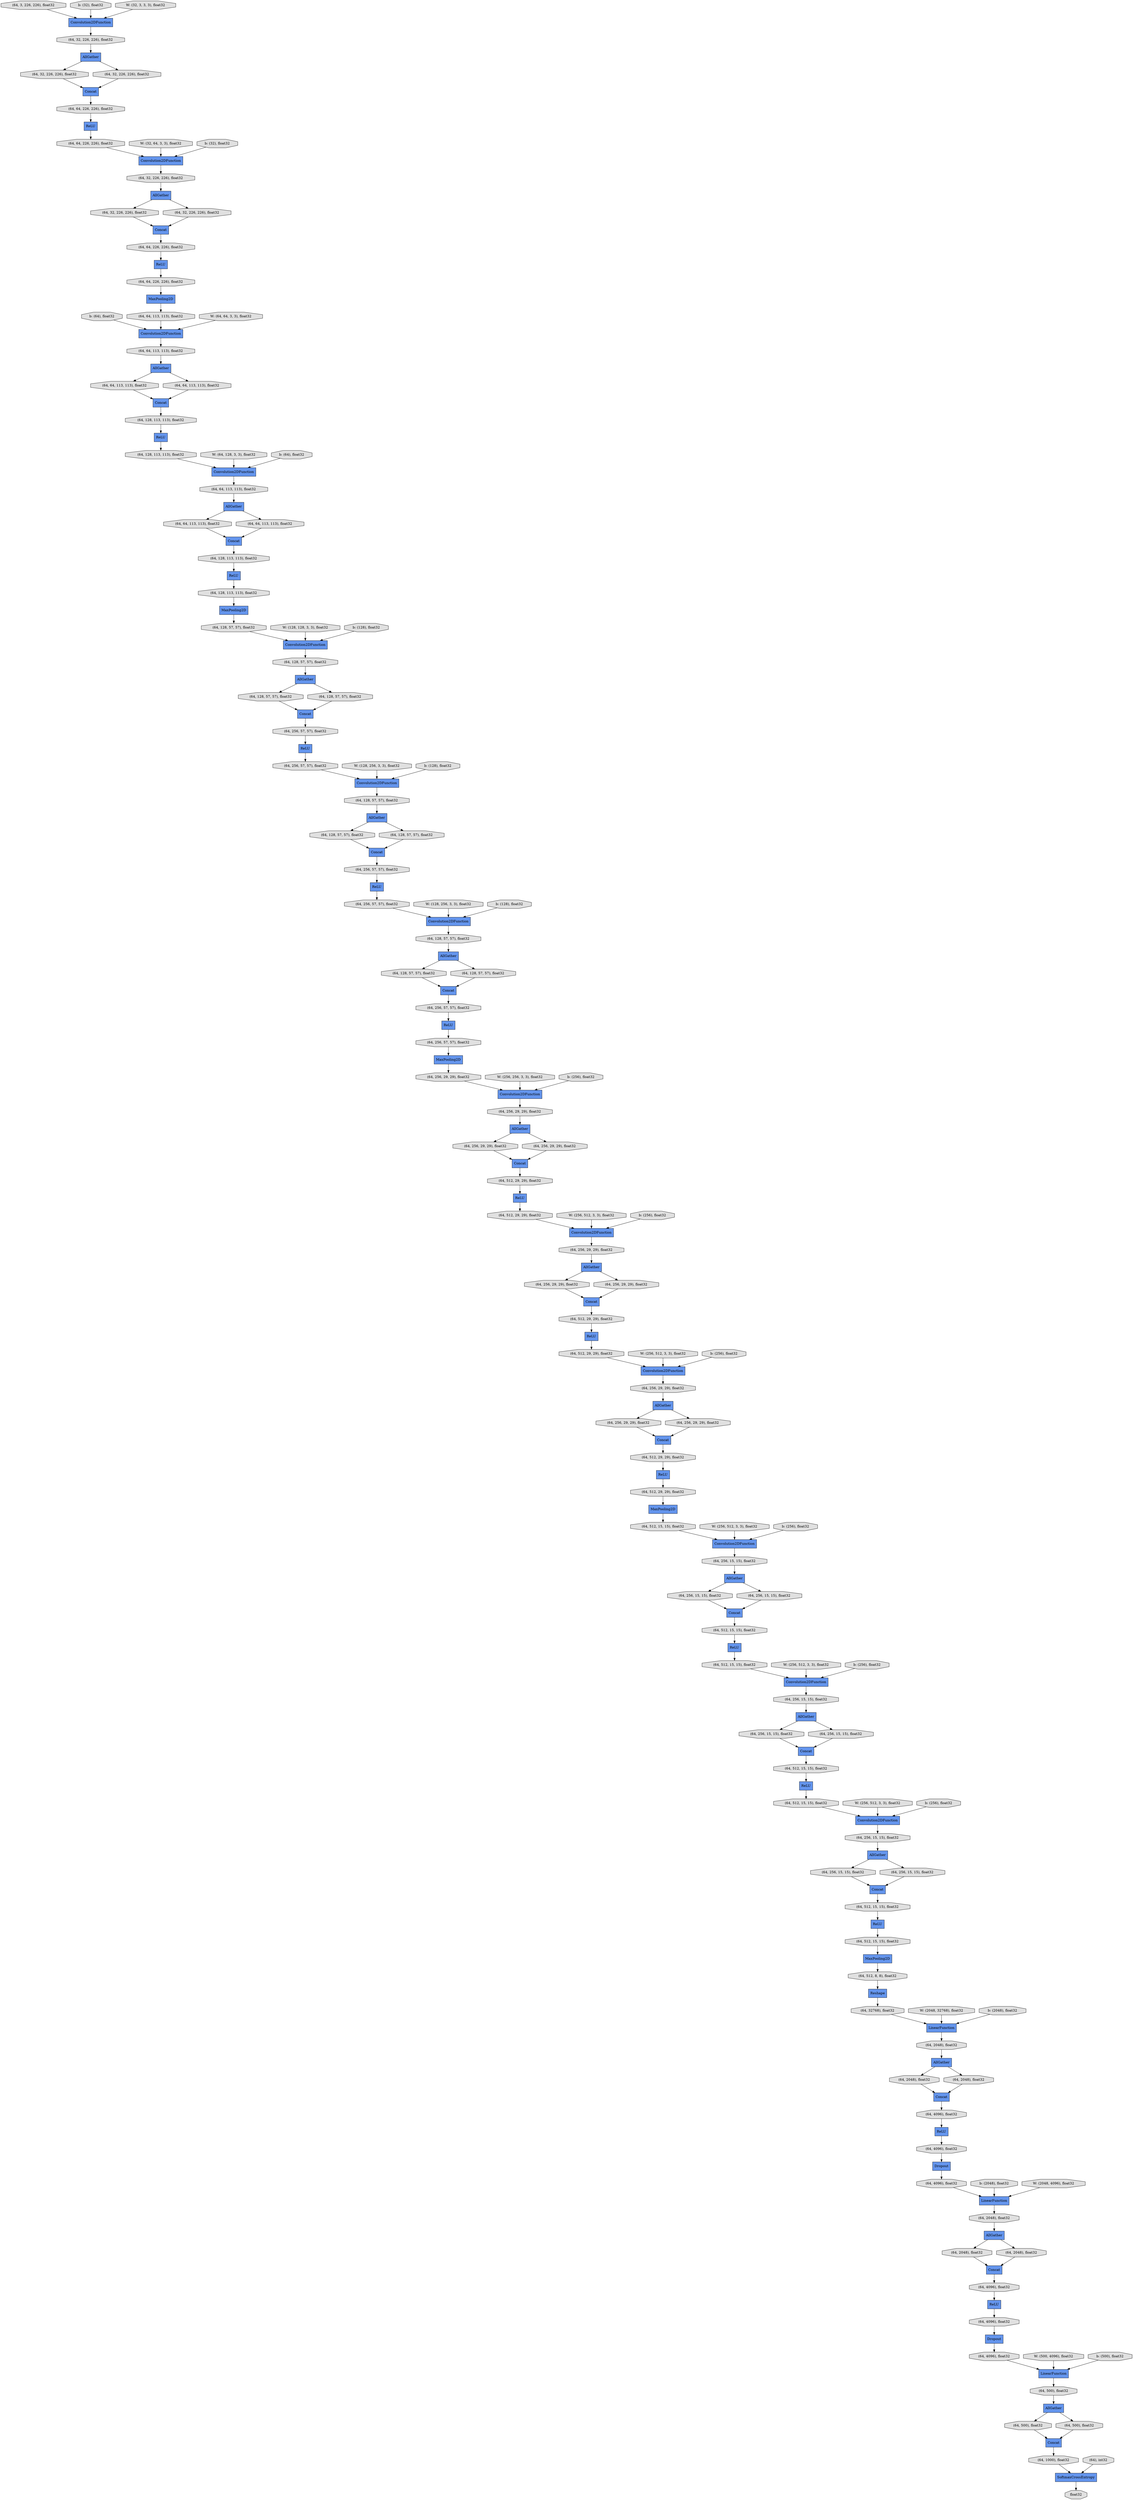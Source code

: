 digraph graphname{rankdir=TB;47359708872784 [label="b: (64), float32",shape="octagon",fillcolor="#E0E0E0",style="filled"];47359708873104 [label="W: (64, 128, 3, 3), float32",shape="octagon",fillcolor="#E0E0E0",style="filled"];47361639473616 [label="MaxPooling2D",shape="record",fillcolor="#6495ED",style="filled"];47361639473808 [label="Convolution2DFunction",shape="record",fillcolor="#6495ED",style="filled"];47359708873424 [label="b: (64), float32",shape="octagon",fillcolor="#E0E0E0",style="filled"];47361639474064 [label="AllGather",shape="record",fillcolor="#6495ED",style="filled"];47359708873744 [label="W: (128, 128, 3, 3), float32",shape="octagon",fillcolor="#E0E0E0",style="filled"];47359708874064 [label="b: (128), float32",shape="octagon",fillcolor="#E0E0E0",style="filled"];47359708874384 [label="W: (128, 256, 3, 3), float32",shape="octagon",fillcolor="#E0E0E0",style="filled"];47361590953872 [label="MaxPooling2D",shape="record",fillcolor="#6495ED",style="filled"];47359708874704 [label="b: (128), float32",shape="octagon",fillcolor="#E0E0E0",style="filled"];47361590954000 [label="(64, 128, 57, 57), float32",shape="octagon",fillcolor="#E0E0E0",style="filled"];47361640185808 [label="(64, 4096), float32",shape="octagon",fillcolor="#E0E0E0",style="filled"];47359708875024 [label="W: (128, 256, 3, 3), float32",shape="octagon",fillcolor="#E0E0E0",style="filled"];47361590954320 [label="Convolution2DFunction",shape="record",fillcolor="#6495ED",style="filled"];47361639475536 [label="(64, 3, 226, 226), float32",shape="octagon",fillcolor="#E0E0E0",style="filled"];47361639475600 [label="(64, 32, 226, 226), float32",shape="octagon",fillcolor="#E0E0E0",style="filled"];47361639475664 [label="AllGather",shape="record",fillcolor="#6495ED",style="filled"];47361590954512 [label="(64, 128, 57, 57), float32",shape="octagon",fillcolor="#E0E0E0",style="filled"];47359708875344 [label="b: (128), float32",shape="octagon",fillcolor="#E0E0E0",style="filled"];47361590954576 [label="(64, 128, 57, 57), float32",shape="octagon",fillcolor="#E0E0E0",style="filled"];47361639475920 [label="Convolution2DFunction",shape="record",fillcolor="#6495ED",style="filled"];47359708875664 [label="W: (256, 256, 3, 3), float32",shape="octagon",fillcolor="#E0E0E0",style="filled"];47361590954960 [label="(64, 256, 57, 57), float32",shape="octagon",fillcolor="#E0E0E0",style="filled"];47361590955024 [label="AllGather",shape="record",fillcolor="#6495ED",style="filled"];47361590955088 [label="ReLU",shape="record",fillcolor="#6495ED",style="filled"];47361590955152 [label="(64, 256, 57, 57), float32",shape="octagon",fillcolor="#E0E0E0",style="filled"];47359708876048 [label="b: (256), float32",shape="octagon",fillcolor="#E0E0E0",style="filled"];47361590955536 [label="Concat",shape="record",fillcolor="#6495ED",style="filled"];47359708876368 [label="W: (256, 512, 3, 3), float32",shape="octagon",fillcolor="#E0E0E0",style="filled"];47361590955600 [label="(64, 256, 57, 57), float32",shape="octagon",fillcolor="#E0E0E0",style="filled"];47361590955664 [label="(64, 256, 57, 57), float32",shape="octagon",fillcolor="#E0E0E0",style="filled"];47361590955856 [label="Convolution2DFunction",shape="record",fillcolor="#6495ED",style="filled"];47359708876752 [label="b: (256), float32",shape="octagon",fillcolor="#E0E0E0",style="filled"];47361590955984 [label="(64, 128, 57, 57), float32",shape="octagon",fillcolor="#E0E0E0",style="filled"];47361640181840 [label="(64, 256, 15, 15), float32",shape="octagon",fillcolor="#E0E0E0",style="filled"];47361640157264 [label="(64, 128, 57, 57), float32",shape="octagon",fillcolor="#E0E0E0",style="filled"];47361591013456 [label="Concat",shape="record",fillcolor="#6495ED",style="filled"];47361640214672 [label="(64, 4096), float32",shape="octagon",fillcolor="#E0E0E0",style="filled"];47359731142800 [label="b: (2048), float32",shape="octagon",fillcolor="#E0E0E0",style="filled"];47361640157328 [label="AllGather",shape="record",fillcolor="#6495ED",style="filled"];47361591038096 [label="Concat",shape="record",fillcolor="#6495ED",style="filled"];47361640214736 [label="(64, 4096), float32",shape="octagon",fillcolor="#E0E0E0",style="filled"];47361640181968 [label="AllGather",shape="record",fillcolor="#6495ED",style="filled"];47361590989008 [label="(64, 128, 113, 113), float32",shape="octagon",fillcolor="#E0E0E0",style="filled"];47361591013520 [label="AllGather",shape="record",fillcolor="#6495ED",style="filled"];47361640182032 [label="MaxPooling2D",shape="record",fillcolor="#6495ED",style="filled"];47361640157456 [label="(64, 128, 57, 57), float32",shape="octagon",fillcolor="#E0E0E0",style="filled"];47361591038224 [label="(64, 128, 57, 57), float32",shape="octagon",fillcolor="#E0E0E0",style="filled"];47361591013648 [label="(64, 64, 113, 113), float32",shape="octagon",fillcolor="#E0E0E0",style="filled"];47361640182096 [label="(64, 256, 15, 15), float32",shape="octagon",fillcolor="#E0E0E0",style="filled"];47359708926288 [label="W: (256, 512, 3, 3), float32",shape="octagon",fillcolor="#E0E0E0",style="filled"];47361590989200 [label="(64, 64, 113, 113), float32",shape="octagon",fillcolor="#E0E0E0",style="filled"];47359731143120 [label="W: (500, 4096), float32",shape="octagon",fillcolor="#E0E0E0",style="filled"];47361640214992 [label="(64, 2048), float32",shape="octagon",fillcolor="#E0E0E0",style="filled"];47361640157648 [label="(64, 256, 29, 29), float32",shape="octagon",fillcolor="#E0E0E0",style="filled"];47361640157712 [label="(64, 128, 57, 57), float32",shape="octagon",fillcolor="#E0E0E0",style="filled"];47361591038480 [label="Convolution2DFunction",shape="record",fillcolor="#6495ED",style="filled"];47361591013968 [label="(64, 32, 226, 226), float32",shape="octagon",fillcolor="#E0E0E0",style="filled"];47361640182416 [label="(64, 512, 15, 15), float32",shape="octagon",fillcolor="#E0E0E0",style="filled"];47361640157840 [label="(64, 256, 29, 29), float32",shape="octagon",fillcolor="#E0E0E0",style="filled"];47361591038608 [label="(64, 128, 57, 57), float32",shape="octagon",fillcolor="#E0E0E0",style="filled"];47361591014032 [label="(64, 64, 113, 113), float32",shape="octagon",fillcolor="#E0E0E0",style="filled"];47359708926672 [label="b: (256), float32",shape="octagon",fillcolor="#E0E0E0",style="filled"];47361591038672 [label="AllGather",shape="record",fillcolor="#6495ED",style="filled"];47361590992784 [label="(64, 128, 113, 113), float32",shape="octagon",fillcolor="#E0E0E0",style="filled"];47359731143504 [label="b: (500), float32",shape="octagon",fillcolor="#E0E0E0",style="filled"];47361640182608 [label="(64, 512, 15, 15), float32",shape="octagon",fillcolor="#E0E0E0",style="filled"];47361640158096 [label="(64, 256, 57, 57), float32",shape="octagon",fillcolor="#E0E0E0",style="filled"];47361591038864 [label="ReLU",shape="record",fillcolor="#6495ED",style="filled"];47361591014288 [label="(64, 64, 226, 226), float32",shape="octagon",fillcolor="#E0E0E0",style="filled"];47361640215504 [label="(64, 2048), float32",shape="octagon",fillcolor="#E0E0E0",style="filled"];47361640158160 [label="(64, 256, 57, 57), float32",shape="octagon",fillcolor="#E0E0E0",style="filled"];47361640182800 [label="(64, 256, 15, 15), float32",shape="octagon",fillcolor="#E0E0E0",style="filled"];47359708926992 [label="W: (256, 512, 3, 3), float32",shape="octagon",fillcolor="#E0E0E0",style="filled"];47361640158224 [label="ReLU",shape="record",fillcolor="#6495ED",style="filled"];47361590989840 [label="ReLU",shape="record",fillcolor="#6495ED",style="filled"];47361640215632 [label="AllGather",shape="record",fillcolor="#6495ED",style="filled"];47361640182864 [label="ReLU",shape="record",fillcolor="#6495ED",style="filled"];47361640158288 [label="Concat",shape="record",fillcolor="#6495ED",style="filled"];47361590989904 [label="Concat",shape="record",fillcolor="#6495ED",style="filled"];47361640215696 [label="(64, 2048), float32",shape="octagon",fillcolor="#E0E0E0",style="filled"];47361591039056 [label="(64, 128, 113, 113), float32",shape="octagon",fillcolor="#E0E0E0",style="filled"];47361590989968 [label="(64, 64, 113, 113), float32",shape="octagon",fillcolor="#E0E0E0",style="filled"];47361591014544 [label="(64, 64, 113, 113), float32",shape="octagon",fillcolor="#E0E0E0",style="filled"];47361640215760 [label="LinearFunction",shape="record",fillcolor="#6495ED",style="filled"];47361640182992 [label="(64, 256, 15, 15), float32",shape="octagon",fillcolor="#E0E0E0",style="filled"];47361640158416 [label="(64, 256, 29, 29), float32",shape="octagon",fillcolor="#E0E0E0",style="filled"];47361591014608 [label="(64, 64, 226, 226), float32",shape="octagon",fillcolor="#E0E0E0",style="filled"];47361640215824 [label="(64, 4096), float32",shape="octagon",fillcolor="#E0E0E0",style="filled"];47361640183056 [label="(64, 512, 15, 15), float32",shape="octagon",fillcolor="#E0E0E0",style="filled"];47361591039248 [label="(64, 128, 57, 57), float32",shape="octagon",fillcolor="#E0E0E0",style="filled"];47361640183120 [label="Convolution2DFunction",shape="record",fillcolor="#6495ED",style="filled"];47359708927376 [label="b: (256), float32",shape="octagon",fillcolor="#E0E0E0",style="filled"];47361640158608 [label="(64, 512, 29, 29), float32",shape="octagon",fillcolor="#E0E0E0",style="filled"];47361640183248 [label="(64, 256, 15, 15), float32",shape="octagon",fillcolor="#E0E0E0",style="filled"];47361640158672 [label="(64, 256, 29, 29), float32",shape="octagon",fillcolor="#E0E0E0",style="filled"];47361591014864 [label="ReLU",shape="record",fillcolor="#6495ED",style="filled"];47361591017360 [label="Concat",shape="record",fillcolor="#6495ED",style="filled"];47361640216080 [label="(64, 4096), float32",shape="octagon",fillcolor="#E0E0E0",style="filled"];47361640158736 [label="MaxPooling2D",shape="record",fillcolor="#6495ED",style="filled"];47358216820176 [label="ReLU",shape="record",fillcolor="#6495ED",style="filled"];47361640216144 [label="(64, 4096), float32",shape="octagon",fillcolor="#E0E0E0",style="filled"];47361640216208 [label="(64, 500), float32",shape="octagon",fillcolor="#E0E0E0",style="filled"];47361640183440 [label="(64, 256, 15, 15), float32",shape="octagon",fillcolor="#E0E0E0",style="filled"];47361640216272 [label="Concat",shape="record",fillcolor="#6495ED",style="filled"];47361590916816 [label="SoftmaxCrossEntropy",shape="record",fillcolor="#6495ED",style="filled"];47361640183504 [label="ReLU",shape="record",fillcolor="#6495ED",style="filled"];47359708927696 [label="W: (256, 512, 3, 3), float32",shape="octagon",fillcolor="#E0E0E0",style="filled"];47361640158992 [label="AllGather",shape="record",fillcolor="#6495ED",style="filled"];47361640158928 [label="AllGather",shape="record",fillcolor="#6495ED",style="filled"];47361640216400 [label="(64), int32",shape="octagon",fillcolor="#E0E0E0",style="filled"];47361640183632 [label="(64, 256, 15, 15), float32",shape="octagon",fillcolor="#E0E0E0",style="filled"];47361640159056 [label="Convolution2DFunction",shape="record",fillcolor="#6495ED",style="filled"];47361640216464 [label="(64, 500), float32",shape="octagon",fillcolor="#E0E0E0",style="filled"];47361640183696 [label="(64, 512, 15, 15), float32",shape="octagon",fillcolor="#E0E0E0",style="filled"];47361640183760 [label="(64, 512, 15, 15), float32",shape="octagon",fillcolor="#E0E0E0",style="filled"];47361640159184 [label="(64, 512, 29, 29), float32",shape="octagon",fillcolor="#E0E0E0",style="filled"];47361591015376 [label="Concat",shape="record",fillcolor="#6495ED",style="filled"];47361640183824 [label="Concat",shape="record",fillcolor="#6495ED",style="filled"];47361640159248 [label="Concat",shape="record",fillcolor="#6495ED",style="filled"];47359708928080 [label="b: (256), float32",shape="octagon",fillcolor="#E0E0E0",style="filled"];47361591015504 [label="(64, 64, 226, 226), float32",shape="octagon",fillcolor="#E0E0E0",style="filled"];47361640216720 [label="(64, 500), float32",shape="octagon",fillcolor="#E0E0E0",style="filled"];47361640159376 [label="(64, 256, 29, 29), float32",shape="octagon",fillcolor="#E0E0E0",style="filled"];47359652010128 [label="Concat",shape="record",fillcolor="#6495ED",style="filled"];47361591015568 [label="(64, 32, 226, 226), float32",shape="octagon",fillcolor="#E0E0E0",style="filled"];47361640184016 [label="(64, 256, 15, 15), float32",shape="octagon",fillcolor="#E0E0E0",style="filled"];47361640159440 [label="ReLU",shape="record",fillcolor="#6495ED",style="filled"];47361590991056 [label="(64, 128, 113, 113), float32",shape="octagon",fillcolor="#E0E0E0",style="filled"];47359657990416 [label="b: (32), float32",shape="octagon",fillcolor="#E0E0E0",style="filled"];47361640184144 [label="(64, 512, 8, 8), float32",shape="octagon",fillcolor="#E0E0E0",style="filled"];47361640159568 [label="(64, 256, 29, 29), float32",shape="octagon",fillcolor="#E0E0E0",style="filled"];47361640184208 [label="LinearFunction",shape="record",fillcolor="#6495ED",style="filled"];47359708928400 [label="W: (256, 512, 3, 3), float32",shape="octagon",fillcolor="#E0E0E0",style="filled"];47361640159632 [label="(64, 512, 29, 29), float32",shape="octagon",fillcolor="#E0E0E0",style="filled"];47361640184272 [label="Reshape",shape="record",fillcolor="#6495ED",style="filled"];47361640159696 [label="Convolution2DFunction",shape="record",fillcolor="#6495ED",style="filled"];47361591015888 [label="AllGather",shape="record",fillcolor="#6495ED",style="filled"];47361640184336 [label="Dropout",shape="record",fillcolor="#6495ED",style="filled"];47361590991376 [label="AllGather",shape="record",fillcolor="#6495ED",style="filled"];47359657990672 [label="W: (32, 3, 3, 3), float32",shape="octagon",fillcolor="#E0E0E0",style="filled"];47361640184400 [label="Concat",shape="record",fillcolor="#6495ED",style="filled"];47361640159824 [label="(64, 256, 29, 29), float32",shape="octagon",fillcolor="#E0E0E0",style="filled"];47361640184464 [label="(64, 512, 15, 15), float32",shape="octagon",fillcolor="#E0E0E0",style="filled"];47361590991504 [label="ReLU",shape="record",fillcolor="#6495ED",style="filled"];47361640184528 [label="Concat",shape="record",fillcolor="#6495ED",style="filled"];47361640217360 [label="(64, 1000), float32",shape="octagon",fillcolor="#E0E0E0",style="filled"];47359708928784 [label="b: (256), float32",shape="octagon",fillcolor="#E0E0E0",style="filled"];47361640160016 [label="(64, 256, 29, 29), float32",shape="octagon",fillcolor="#E0E0E0",style="filled"];47361640184656 [label="AllGather",shape="record",fillcolor="#6495ED",style="filled"];47361640160080 [label="ReLU",shape="record",fillcolor="#6495ED",style="filled"];47361640160144 [label="AllGather",shape="record",fillcolor="#6495ED",style="filled"];47361640184784 [label="(64, 32768), float32",shape="octagon",fillcolor="#E0E0E0",style="filled"];47361640160208 [label="(64, 256, 29, 29), float32",shape="octagon",fillcolor="#E0E0E0",style="filled"];47361640184848 [label="ReLU",shape="record",fillcolor="#6495ED",style="filled"];47359708929040 [label="W: (2048, 32768), float32",shape="octagon",fillcolor="#E0E0E0",style="filled"];47361640160272 [label="(64, 512, 29, 29), float32",shape="octagon",fillcolor="#E0E0E0",style="filled"];47361590991888 [label="(64, 64, 113, 113), float32",shape="octagon",fillcolor="#E0E0E0",style="filled"];47361640184912 [label="LinearFunction",shape="record",fillcolor="#6495ED",style="filled"];47361640160336 [label="(64, 512, 29, 29), float32",shape="octagon",fillcolor="#E0E0E0",style="filled"];47361591016528 [label="(64, 64, 226, 226), float32",shape="octagon",fillcolor="#E0E0E0",style="filled"];47359657991248 [label="W: (32, 64, 3, 3), float32",shape="octagon",fillcolor="#E0E0E0",style="filled"];47361640160400 [label="Concat",shape="record",fillcolor="#6495ED",style="filled"];47361590992016 [label="(64, 64, 113, 113), float32",shape="octagon",fillcolor="#E0E0E0",style="filled"];47361591016592 [label="ReLU",shape="record",fillcolor="#6495ED",style="filled"];47361640185040 [label="(64, 2048), float32",shape="octagon",fillcolor="#E0E0E0",style="filled"];47361640160464 [label="Convolution2DFunction",shape="record",fillcolor="#6495ED",style="filled"];47361591016656 [label="Convolution2DFunction",shape="record",fillcolor="#6495ED",style="filled"];47361640185104 [label="(64, 2048), float32",shape="octagon",fillcolor="#E0E0E0",style="filled"];47361591016720 [label="Convolution2DFunction",shape="record",fillcolor="#6495ED",style="filled"];47361640217936 [label="float32",shape="octagon",fillcolor="#E0E0E0",style="filled"];47361640160592 [label="(64, 256, 29, 29), float32",shape="octagon",fillcolor="#E0E0E0",style="filled"];47361590992208 [label="Convolution2DFunction",shape="record",fillcolor="#6495ED",style="filled"];47361640185232 [label="(64, 2048), float32",shape="octagon",fillcolor="#E0E0E0",style="filled"];47359708929424 [label="b: (2048), float32",shape="octagon",fillcolor="#E0E0E0",style="filled"];47361640160656 [label="Concat",shape="record",fillcolor="#6495ED",style="filled"];47361591016848 [label="(64, 32, 226, 226), float32",shape="octagon",fillcolor="#E0E0E0",style="filled"];47361640160720 [label="(64, 512, 15, 15), float32",shape="octagon",fillcolor="#E0E0E0",style="filled"];47359657991568 [label="b: (32), float32",shape="octagon",fillcolor="#E0E0E0",style="filled"];47361640160784 [label="Convolution2DFunction",shape="record",fillcolor="#6495ED",style="filled"];47361640160848 [label="AllGather",shape="record",fillcolor="#6495ED",style="filled"];47361640185488 [label="AllGather",shape="record",fillcolor="#6495ED",style="filled"];47361591017104 [label="(64, 32, 226, 226), float32",shape="octagon",fillcolor="#E0E0E0",style="filled"];47361640160976 [label="(64, 256, 15, 15), float32",shape="octagon",fillcolor="#E0E0E0",style="filled"];47361590992592 [label="MaxPooling2D",shape="record",fillcolor="#6495ED",style="filled"];47359657991888 [label="W: (64, 64, 3, 3), float32",shape="octagon",fillcolor="#E0E0E0",style="filled"];47359708929808 [label="W: (2048, 4096), float32",shape="octagon",fillcolor="#E0E0E0",style="filled"];47361640185616 [label="Dropout",shape="record",fillcolor="#6495ED",style="filled"];47361640161040 [label="(64, 512, 29, 29), float32",shape="octagon",fillcolor="#E0E0E0",style="filled"];47361591017232 [label="(64, 32, 226, 226), float32",shape="octagon",fillcolor="#E0E0E0",style="filled"];47361640161104 [label="ReLU",shape="record",fillcolor="#6495ED",style="filled"];47361640185744 [label="ReLU",shape="record",fillcolor="#6495ED",style="filled"];47361640161232 [label="Concat",shape="record",fillcolor="#6495ED",style="filled"];47359708873744 -> 47361590992208;47361640181968 -> 47361640184016;47359708874064 -> 47361590992208;47361640158992 -> 47361640160208;47361640160272 -> 47361640159440;47361640185488 -> 47361640215696;47359708876752 -> 47361640159056;47361640158992 -> 47361640160592;47361640160080 -> 47361640160336;47361640216208 -> 47361640215632;47361640216400 -> 47361590916816;47359657991568 -> 47361639473808;47361640184528 -> 47361640216080;47361640157328 -> 47361640158416;47361640158224 -> 47361640158608;47359708873104 -> 47361591016720;47361590992784 -> 47361590992592;47361591015888 -> 47361590991888;47359708928080 -> 47361640160784;47361640158608 -> 47361640159056;47361590916816 -> 47361640217936;47361640215696 -> 47361640184528;47361640183440 -> 47361640181968;47361640159632 -> 47361640159696;47361639475600 -> 47361639475664;47361640184272 -> 47361640184784;47361640183248 -> 47361640161232;47359708874384 -> 47361591038480;47359708926992 -> 47361640160464;47361639474064 -> 47361591013968;47361640216272 -> 47361640217360;47361640185488 -> 47361640215504;47361640157328 -> 47361640158672;47361640215504 -> 47361640184528;47361640160400 -> 47361640161040;47359708926672 -> 47361640159696;47361640184656 -> 47361640185104;47361640158160 -> 47361590953872;47361640157264 -> 47361590955024;47361591038608 -> 47361590989904;47361640160784 -> 47361640182800;47361590955088 -> 47361640158160;47361590991504 -> 47361590992784;47361591016656 -> 47361591014032;47359708929808 -> 47361640184912;47361640157840 -> 47361590955856;47361640158096 -> 47361590955088;47361640158416 -> 47361640158288;47361591038672 -> 47361590954576;47361591015568 -> 47359652010128;47361640181840 -> 47361640160656;47359708927376 -> 47361640160464;47359708875024 -> 47361590954320;47359708874704 -> 47361591038480;47359708875344 -> 47361590954320;47361590954000 -> 47361590989904;47361590991888 -> 47361591013456;47361640160656 -> 47361640182608;47361640181968 -> 47361640183632;47361640160016 -> 47361640158992;47361591038864 -> 47361590955664;47361591016528 -> 47361591016592;47361590989200 -> 47361591013456;47359657990672 -> 47361639475920;47361640159184 -> 47361640158224;47361590989840 -> 47361590955600;47361640160720 -> 47361640160464;47361590955984 -> 47361591038672;47358216820176 -> 47361591014608;47359708928400 -> 47361640183120;47361640161232 -> 47361640183696;47361591038480 -> 47361590955984;47361640158288 -> 47361640159184;47361591015376 -> 47361591016528;47361640214736 -> 47361640184848;47361640182096 -> 47361640160656;47361591016848 -> 47361591015376;47359657991248 -> 47361639473808;47361590955536 -> 47361640158096;47361640183696 -> 47361640182864;47361639475664 -> 47361591017104;47361639474064 -> 47361591016848;47361640183120 -> 47361640183440;47361591038224 -> 47361590992208;47361640214672 -> 47361640184912;47359731142800 -> 47361640184912;47361640159824 -> 47361640159248;47359657990416 -> 47361639475920;47361590989968 -> 47361591017360;47361591013968 -> 47361591015376;47361640185616 -> 47361640214672;47361640182416 -> 47361640160784;47361590955024 -> 47361640157456;47359708872784 -> 47361591016656;47361591017104 -> 47359652010128;47361590989008 -> 47361591016720;47361640182992 -> 47361640161232;47361591015888 -> 47361590989200;47359708927696 -> 47361640160784;47361591038672 -> 47361590954512;47361640216080 -> 47361640185744;47361640160208 -> 47361640160400;47359708926288 -> 47361640159696;47361591039248 -> 47361590991376;47361640183056 -> 47361640183120;47361590992592 -> 47361591038224;47361590954512 -> 47361591038096;47361640160144 -> 47361640182096;47361640184848 -> 47361640185808;47361640184912 -> 47361640214992;47361590953872 -> 47361640157840;47361590955152 -> 47361591038864;47361640185808 -> 47361640185616;47361590989904 -> 47361590955152;47361640183632 -> 47361640183824;47359708929424 -> 47361640184208;47361640215632 -> 47361640216464;47361640160592 -> 47361640160400;47359708876368 -> 47361640159056;47361640216144 -> 47361640184336;47361640184464 -> 47361640183504;47361590954576 -> 47361591038096;47361640160464 -> 47361640160976;47361640214992 -> 47361640185488;47361640185232 -> 47361640184400;47361640160144 -> 47361640181840;47361640159440 -> 47361640159632;47361640160848 -> 47361640182992;47361640159568 -> 47361640159248;47361640216464 -> 47361640216272;47361640184208 -> 47361640185040;47361591038096 -> 47361590954960;47361591015504 -> 47358216820176;47361640183504 -> 47361640183760;47361590954320 -> 47361640157264;47361640157712 -> 47361590955536;47361639475536 -> 47361639475920;47361640216720 -> 47361640216272;47361640215632 -> 47361640216720;47361640184656 -> 47361640185232;47361640159376 -> 47361640158928;47361591016592 -> 47361591014288;47361639473616 -> 47361591014544;47361639475920 -> 47361639475600;47361590955856 -> 47361640157648;47359708928784 -> 47361640183120;47361640161104 -> 47361640182416;47359708876048 -> 47361590955856;47361590954960 -> 47361590989840;47361590992016 -> 47361591015888;47361591014864 -> 47361590989008;47359708875664 -> 47361590955856;47361640160848 -> 47361640183248;47361590955024 -> 47361640157712;47361590991376 -> 47361590954000;47361591014544 -> 47361591016656;47361591014288 -> 47361639473616;47359708929040 -> 47361640184208;47361591013456 -> 47361591039056;47361591016720 -> 47361590992016;47361640184336 -> 47361640215824;47361640184144 -> 47361640184272;47361640157456 -> 47361590955536;47361640161040 -> 47361640160080;47361590991056 -> 47361591014864;47361640184784 -> 47361640184208;47361640160336 -> 47361640158736;47361590992208 -> 47361591039248;47361640185040 -> 47361640184656;47361640159248 -> 47361640160272;47361640158928 -> 47361640159568;47361640158672 -> 47361640158288;47361640157648 -> 47361640157328;47361639475664 -> 47361591015568;47361591014032 -> 47361591013520;47361640182800 -> 47361640160848;47361590991376 -> 47361591038608;47361591017232 -> 47361639474064;47361640215760 -> 47361640216208;47361640183760 -> 47361640182032;47361640159696 -> 47361640160016;47361591039056 -> 47361590991504;47359657991888 -> 47361591016656;47361640184400 -> 47361640214736;47361640158928 -> 47361640159824;47361591013520 -> 47361590989968;47361640183824 -> 47361640184464;47361590955600 -> 47361590954320;47361591013648 -> 47361591017360;47361591013520 -> 47361591013648;47361640158736 -> 47361640160720;47361640182608 -> 47361640161104;47361590955664 -> 47361591038480;47361640185744 -> 47361640216144;47361640182864 -> 47361640183056;47361591017360 -> 47361590991056;47359731143120 -> 47361640215760;47361640217360 -> 47361590916816;47361640215824 -> 47361640215760;47361591014608 -> 47361639473808;47361640185104 -> 47361640184400;47361640184016 -> 47361640183824;47361640160976 -> 47361640160144;47361640182032 -> 47361640184144;47361640159056 -> 47361640159376;47359708873424 -> 47361591016720;47361639473808 -> 47361591017232;47359652010128 -> 47361591015504;47359731143504 -> 47361640215760;}